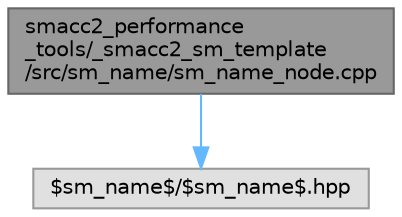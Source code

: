 digraph "smacc2_performance_tools/_smacc2_sm_template/src/sm_name/sm_name_node.cpp"
{
 // LATEX_PDF_SIZE
  bgcolor="transparent";
  edge [fontname=Helvetica,fontsize=10,labelfontname=Helvetica,labelfontsize=10];
  node [fontname=Helvetica,fontsize=10,shape=box,height=0.2,width=0.4];
  Node1 [label="smacc2_performance\l_tools/_smacc2_sm_template\l/src/sm_name/sm_name_node.cpp",height=0.2,width=0.4,color="gray40", fillcolor="grey60", style="filled", fontcolor="black",tooltip=" "];
  Node1 -> Node2 [color="steelblue1",style="solid"];
  Node2 [label="$sm_name$/$sm_name$.hpp",height=0.2,width=0.4,color="grey60", fillcolor="#E0E0E0", style="filled",tooltip=" "];
}
